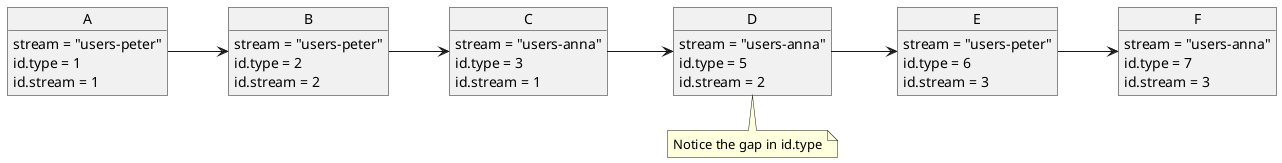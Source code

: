 @startuml

left to right direction

object A {
  stream = "users-peter"
  id.type = 1
  id.stream = 1
}

object B {
  stream = "users-peter"
  id.type = 2
  id.stream = 2
}


object C {
  stream = "users-anna"
  id.type = 3
  id.stream = 1
}

object D {
  stream = "users-anna"
  id.type = 5
  id.stream = 2
}

note bottom: Notice the gap in id.type

object E {
  stream = "users-peter"
  id.type = 6
  id.stream = 3
}

object F {
  stream = "users-anna"
  id.type = 7
  id.stream = 3
}

A --> B
B --> C
C --> D
D --> E
E --> F

@enduml
